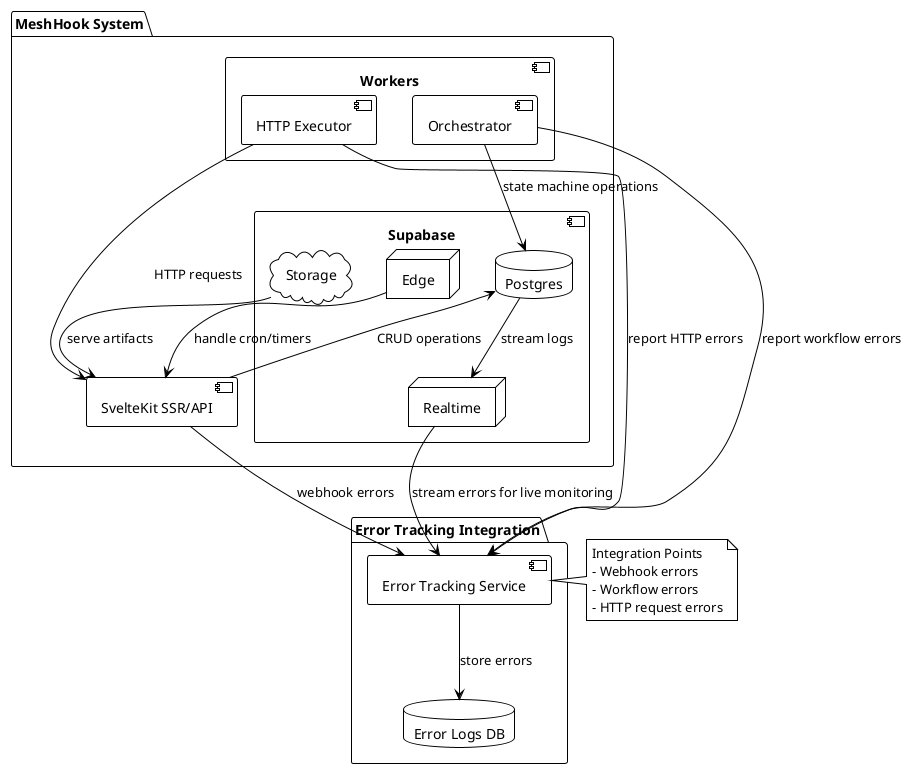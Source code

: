 @startuml
!theme plain

package "MeshHook System" {
    component [SvelteKit SSR/API] as SvelteKit
    component [Supabase] {
        database Postgres
        node Realtime
        cloud Storage
        node Edge
    }
    component [Workers] {
        component [Orchestrator] as Orchestrator
        component [HTTP Executor] as Executor
    }
}

package "Error Tracking Integration" {
    [Error Tracking Service] as ErrorService
    database "Error Logs DB" as ErrorDB
}

SvelteKit --> ErrorService : webhook errors
SvelteKit --> Postgres : CRUD operations
Postgres --> Realtime : stream logs
Storage --> SvelteKit : serve artifacts
Edge --> SvelteKit : handle cron/timers
Orchestrator --> Postgres : state machine operations
Executor --> SvelteKit : HTTP requests

ErrorService --> ErrorDB : store errors
Realtime --> ErrorService : stream errors for live monitoring
Orchestrator --> ErrorService : report workflow errors
Executor --> ErrorService : report HTTP errors

note right of ErrorService : Integration Points\n- Webhook errors\n- Workflow errors\n- HTTP request errors

@enduml